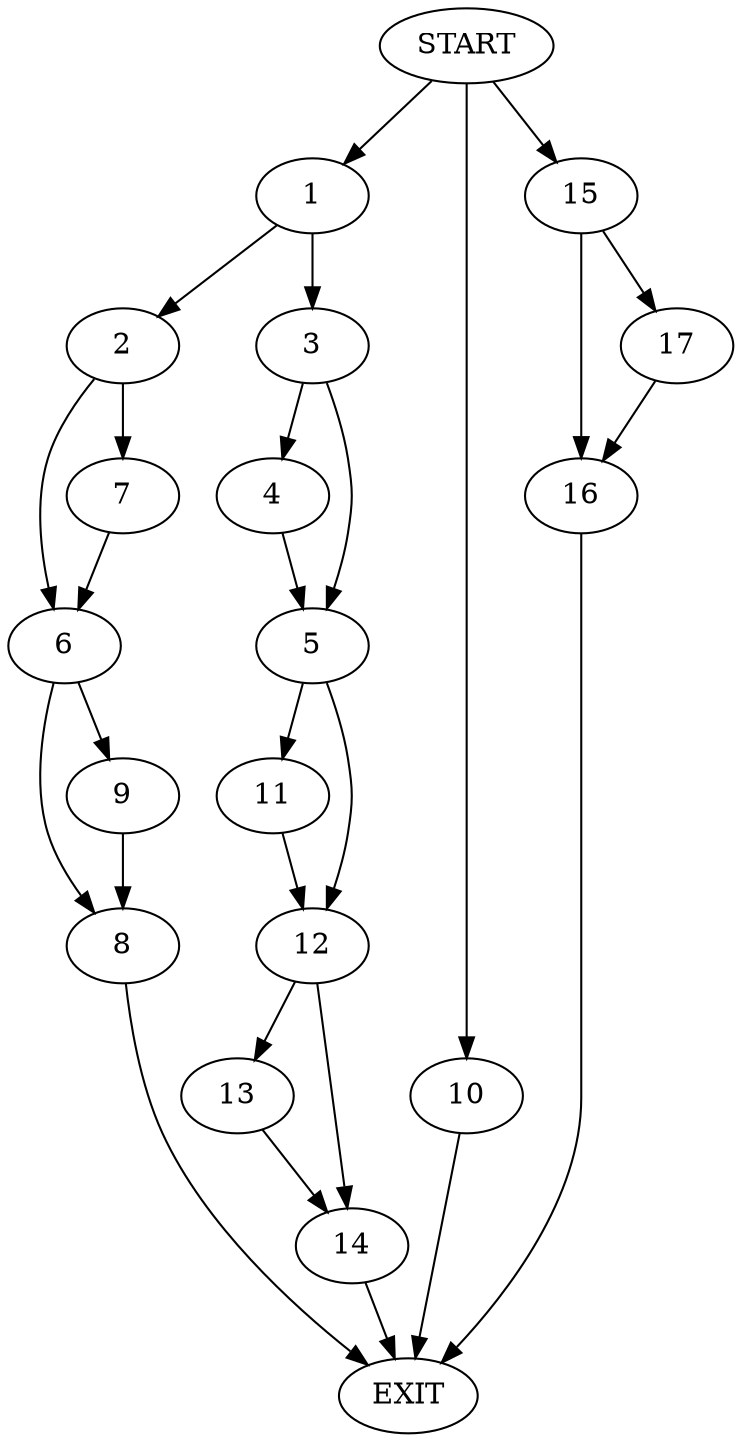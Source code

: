 digraph {
0 [label="START"]
18 [label="EXIT"]
0 -> 1
1 -> 2
1 -> 3
3 -> 4
3 -> 5
2 -> 6
2 -> 7
7 -> 6
6 -> 8
6 -> 9
8 -> 18
9 -> 8
0 -> 10
10 -> 18
4 -> 5
5 -> 11
5 -> 12
12 -> 13
12 -> 14
11 -> 12
13 -> 14
14 -> 18
0 -> 15
15 -> 16
15 -> 17
17 -> 16
16 -> 18
}
